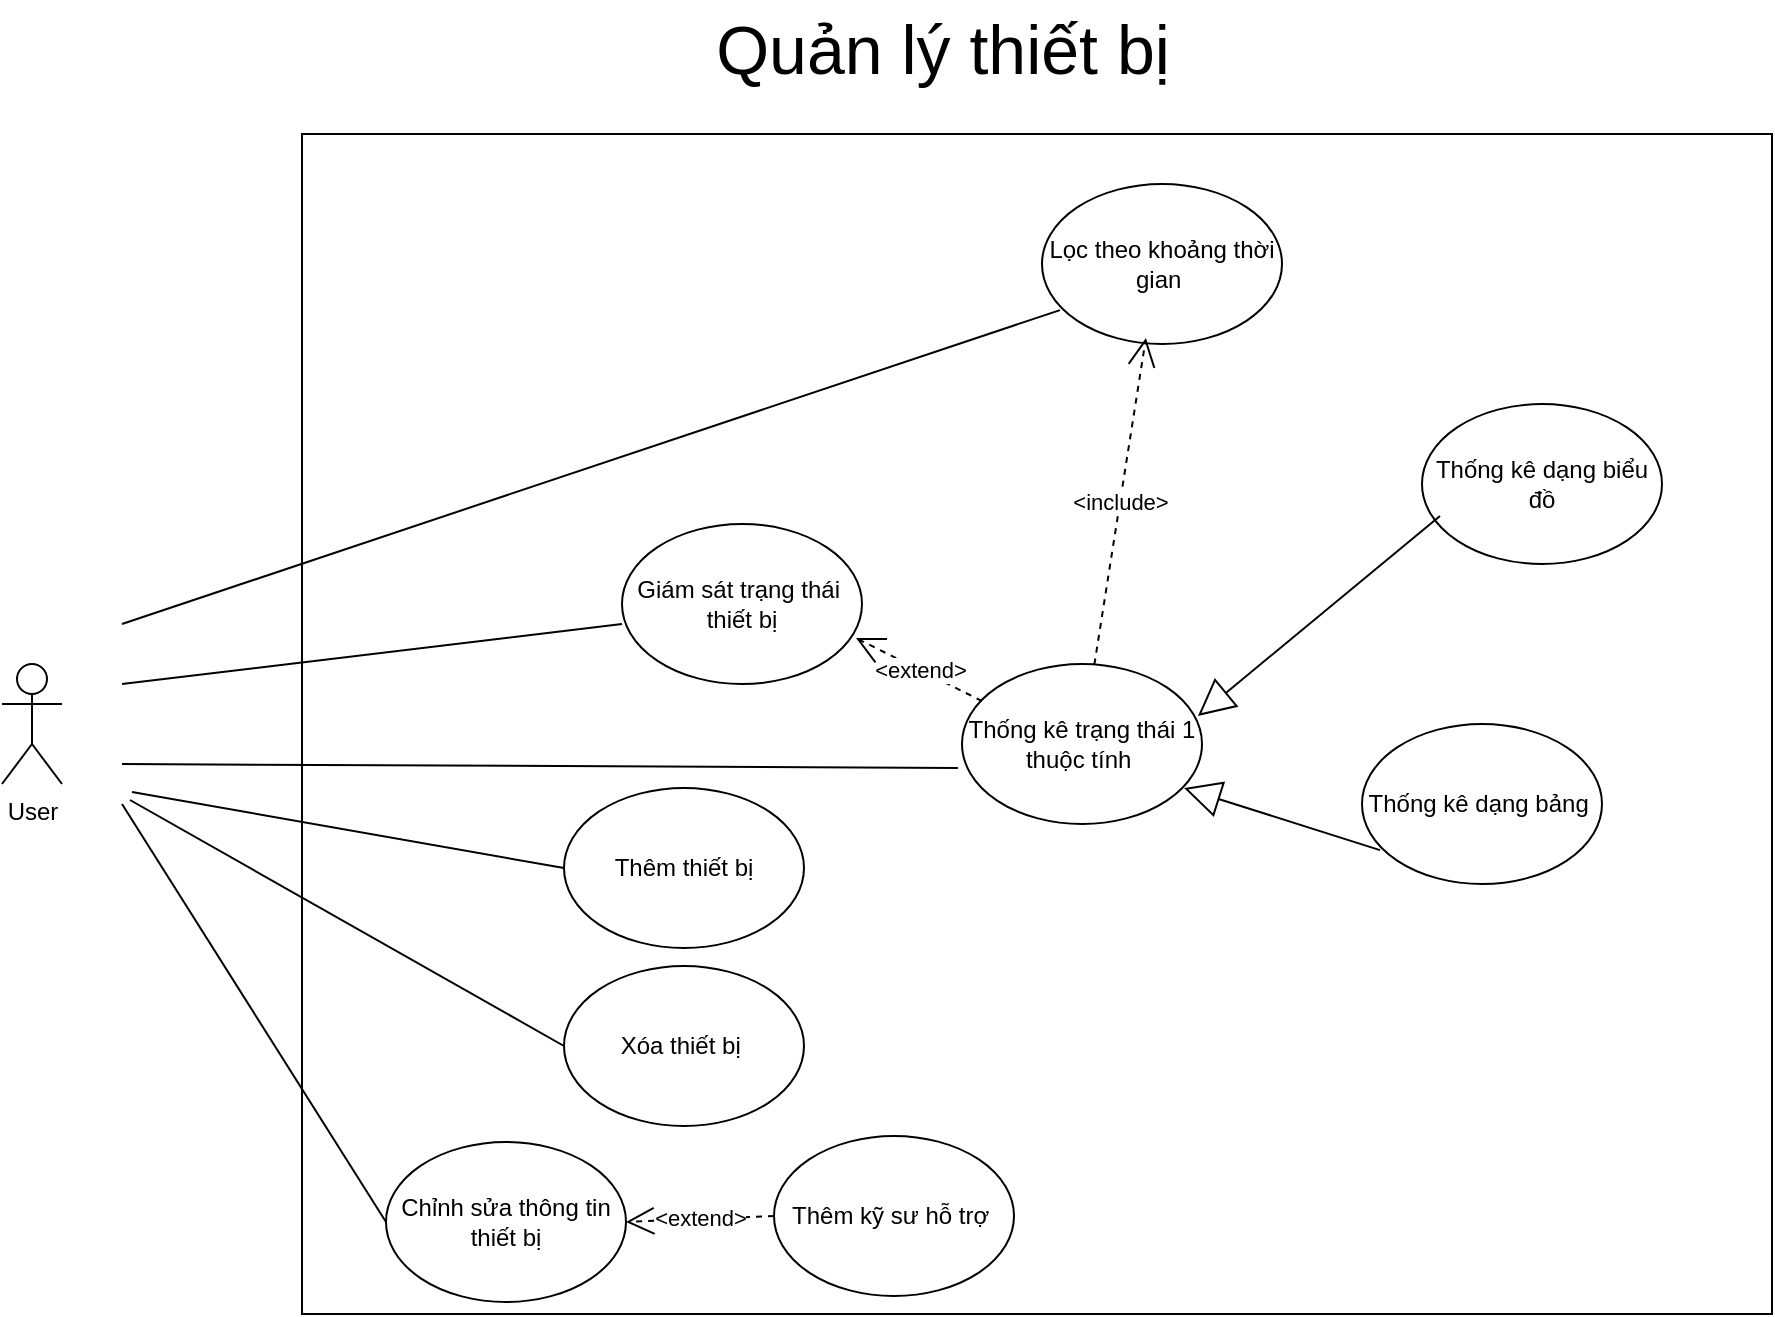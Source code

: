 <mxfile version="27.1.3">
  <diagram name="Page-1" id="5wTvq_2eRhftYejyZUud">
    <mxGraphModel dx="1226" dy="1060" grid="0" gridSize="10" guides="1" tooltips="1" connect="1" arrows="1" fold="1" page="0" pageScale="1" pageWidth="850" pageHeight="1100" math="0" shadow="0">
      <root>
        <mxCell id="0" />
        <mxCell id="1" parent="0" />
        <mxCell id="MLd2HIcP6WJ21AjdGupA-10" value="User" style="shape=umlActor;verticalLabelPosition=bottom;verticalAlign=top;html=1;outlineConnect=0;" parent="1" vertex="1">
          <mxGeometry x="20" y="250" width="30" height="60" as="geometry" />
        </mxCell>
        <mxCell id="MLd2HIcP6WJ21AjdGupA-20" value="" style="html=1;whiteSpace=wrap;movable=1;resizable=1;rotatable=1;deletable=1;editable=1;locked=0;connectable=1;" parent="1" vertex="1">
          <mxGeometry x="170" y="-15" width="735" height="590" as="geometry" />
        </mxCell>
        <mxCell id="MLd2HIcP6WJ21AjdGupA-22" value="Lọc theo khoảng thời gian&amp;nbsp;" style="ellipse;whiteSpace=wrap;html=1;" parent="1" vertex="1">
          <mxGeometry x="540" y="10" width="120" height="80" as="geometry" />
        </mxCell>
        <mxCell id="MLd2HIcP6WJ21AjdGupA-23" value="Giám sát trạng thái&amp;nbsp; thiết bị" style="ellipse;whiteSpace=wrap;html=1;" parent="1" vertex="1">
          <mxGeometry x="330" y="180" width="120" height="80" as="geometry" />
        </mxCell>
        <mxCell id="MLd2HIcP6WJ21AjdGupA-24" value="Thống kê dạng biểu đồ" style="ellipse;whiteSpace=wrap;html=1;" parent="1" vertex="1">
          <mxGeometry x="730" y="120" width="120" height="80" as="geometry" />
        </mxCell>
        <mxCell id="MLd2HIcP6WJ21AjdGupA-25" value="Thống kê trạng thái 1 thuộc tính&amp;nbsp;" style="ellipse;whiteSpace=wrap;html=1;" parent="1" vertex="1">
          <mxGeometry x="500" y="250" width="120" height="80" as="geometry" />
        </mxCell>
        <mxCell id="MLd2HIcP6WJ21AjdGupA-26" value="Thống kê dạng bảng&amp;nbsp;" style="ellipse;whiteSpace=wrap;html=1;" parent="1" vertex="1">
          <mxGeometry x="700" y="280" width="120" height="80" as="geometry" />
        </mxCell>
        <mxCell id="MLd2HIcP6WJ21AjdGupA-27" value="Chỉnh sửa thông tin thiết bị" style="ellipse;whiteSpace=wrap;html=1;" parent="1" vertex="1">
          <mxGeometry x="212" y="489" width="120" height="80" as="geometry" />
        </mxCell>
        <mxCell id="MLd2HIcP6WJ21AjdGupA-28" value="Thêm kỹ sư hỗ trợ&amp;nbsp;" style="ellipse;whiteSpace=wrap;html=1;" parent="1" vertex="1">
          <mxGeometry x="406" y="486" width="120" height="80" as="geometry" />
        </mxCell>
        <mxCell id="MLd2HIcP6WJ21AjdGupA-35" value="" style="endArrow=none;html=1;rounded=0;" parent="1" edge="1">
          <mxGeometry width="50" height="50" relative="1" as="geometry">
            <mxPoint x="80" y="260" as="sourcePoint" />
            <mxPoint x="330" y="230" as="targetPoint" />
          </mxGeometry>
        </mxCell>
        <mxCell id="MLd2HIcP6WJ21AjdGupA-37" value="" style="endArrow=none;html=1;rounded=0;exitX=-0.017;exitY=0.65;exitDx=0;exitDy=0;exitPerimeter=0;" parent="1" source="MLd2HIcP6WJ21AjdGupA-25" edge="1">
          <mxGeometry width="50" height="50" relative="1" as="geometry">
            <mxPoint x="250" y="330" as="sourcePoint" />
            <mxPoint x="80" y="300" as="targetPoint" />
          </mxGeometry>
        </mxCell>
        <mxCell id="MLd2HIcP6WJ21AjdGupA-38" value="" style="endArrow=block;endSize=16;endFill=0;html=1;rounded=0;entryX=0.983;entryY=0.325;entryDx=0;entryDy=0;entryPerimeter=0;exitX=0.075;exitY=0.7;exitDx=0;exitDy=0;exitPerimeter=0;" parent="1" source="MLd2HIcP6WJ21AjdGupA-24" target="MLd2HIcP6WJ21AjdGupA-25" edge="1">
          <mxGeometry width="160" relative="1" as="geometry">
            <mxPoint x="690" y="195" as="sourcePoint" />
            <mxPoint x="588.96" y="365" as="targetPoint" />
          </mxGeometry>
        </mxCell>
        <mxCell id="MLd2HIcP6WJ21AjdGupA-39" value="" style="endArrow=block;endSize=16;endFill=0;html=1;rounded=0;entryX=0.925;entryY=0.775;entryDx=0;entryDy=0;entryPerimeter=0;exitX=0.075;exitY=0.788;exitDx=0;exitDy=0;exitPerimeter=0;" parent="1" source="MLd2HIcP6WJ21AjdGupA-26" target="MLd2HIcP6WJ21AjdGupA-25" edge="1">
          <mxGeometry width="160" relative="1" as="geometry">
            <mxPoint x="540" y="390" as="sourcePoint" />
            <mxPoint x="700" y="390" as="targetPoint" />
          </mxGeometry>
        </mxCell>
        <mxCell id="MLd2HIcP6WJ21AjdGupA-42" value="" style="endArrow=none;html=1;rounded=0;entryX=0;entryY=0.5;entryDx=0;entryDy=0;" parent="1" target="MLd2HIcP6WJ21AjdGupA-27" edge="1">
          <mxGeometry width="50" height="50" relative="1" as="geometry">
            <mxPoint x="80" y="320" as="sourcePoint" />
            <mxPoint x="260" y="360" as="targetPoint" />
          </mxGeometry>
        </mxCell>
        <mxCell id="MLd2HIcP6WJ21AjdGupA-43" value="&amp;lt;extend&amp;gt;" style="endArrow=open;endSize=12;dashed=1;html=1;rounded=0;exitX=0.258;exitY=0.088;exitDx=0;exitDy=0;exitPerimeter=0;entryX=0.975;entryY=0.713;entryDx=0;entryDy=0;entryPerimeter=0;" parent="1" target="MLd2HIcP6WJ21AjdGupA-23" edge="1">
          <mxGeometry width="160" relative="1" as="geometry">
            <mxPoint x="510.0" y="268.52" as="sourcePoint" />
            <mxPoint x="589.04" y="171.48" as="targetPoint" />
          </mxGeometry>
        </mxCell>
        <mxCell id="MLd2HIcP6WJ21AjdGupA-44" value="&amp;lt;include&amp;gt;" style="endArrow=open;endSize=12;dashed=1;html=1;rounded=0;entryX=0.433;entryY=0.963;entryDx=0;entryDy=0;entryPerimeter=0;" parent="1" source="MLd2HIcP6WJ21AjdGupA-25" target="MLd2HIcP6WJ21AjdGupA-22" edge="1">
          <mxGeometry width="160" relative="1" as="geometry">
            <mxPoint x="530" y="190" as="sourcePoint" />
            <mxPoint x="690" y="190" as="targetPoint" />
          </mxGeometry>
        </mxCell>
        <mxCell id="MLd2HIcP6WJ21AjdGupA-49" value="&amp;lt;extend&amp;gt;" style="endArrow=open;endSize=12;dashed=1;html=1;rounded=0;exitX=0;exitY=0.5;exitDx=0;exitDy=0;entryX=1;entryY=0.5;entryDx=0;entryDy=0;" parent="1" source="MLd2HIcP6WJ21AjdGupA-28" target="MLd2HIcP6WJ21AjdGupA-27" edge="1">
          <mxGeometry width="160" relative="1" as="geometry">
            <mxPoint x="370" y="450" as="sourcePoint" />
            <mxPoint x="530" y="450" as="targetPoint" />
          </mxGeometry>
        </mxCell>
        <mxCell id="MLd2HIcP6WJ21AjdGupA-51" value="" style="endArrow=none;html=1;rounded=0;entryX=0.075;entryY=0.788;entryDx=0;entryDy=0;entryPerimeter=0;" parent="1" target="MLd2HIcP6WJ21AjdGupA-22" edge="1">
          <mxGeometry width="50" height="50" relative="1" as="geometry">
            <mxPoint x="80" y="230" as="sourcePoint" />
            <mxPoint x="500" y="70" as="targetPoint" />
          </mxGeometry>
        </mxCell>
        <mxCell id="MLd2HIcP6WJ21AjdGupA-53" value="Quản lý thiết bị" style="text;html=1;align=center;verticalAlign=middle;resizable=0;points=[];autosize=1;strokeColor=none;fillColor=none;fontSize=34;" parent="1" vertex="1">
          <mxGeometry x="365" y="-82" width="250" height="50" as="geometry" />
        </mxCell>
        <mxCell id="vXXz84ZG_KnzZF2bRZkx-3" value="Thêm thiết bị" style="ellipse;whiteSpace=wrap;html=1;" parent="1" vertex="1">
          <mxGeometry x="301" y="312" width="120" height="80" as="geometry" />
        </mxCell>
        <mxCell id="vXXz84ZG_KnzZF2bRZkx-5" value="Xóa thiết bị&amp;nbsp;" style="ellipse;whiteSpace=wrap;html=1;" parent="1" vertex="1">
          <mxGeometry x="301" y="401" width="120" height="80" as="geometry" />
        </mxCell>
        <mxCell id="w_HMCl4WLqSo3EZiLewO-1" style="rounded=0;orthogonalLoop=1;jettySize=auto;html=1;entryX=0;entryY=0.5;entryDx=0;entryDy=0;endArrow=none;startFill=0;" edge="1" parent="1" target="vXXz84ZG_KnzZF2bRZkx-3">
          <mxGeometry relative="1" as="geometry">
            <mxPoint x="85" y="314" as="sourcePoint" />
          </mxGeometry>
        </mxCell>
        <mxCell id="w_HMCl4WLqSo3EZiLewO-2" style="rounded=0;orthogonalLoop=1;jettySize=auto;html=1;entryX=0;entryY=0.5;entryDx=0;entryDy=0;endArrow=none;startFill=0;" edge="1" parent="1" target="vXXz84ZG_KnzZF2bRZkx-5">
          <mxGeometry relative="1" as="geometry">
            <mxPoint x="84" y="318" as="sourcePoint" />
          </mxGeometry>
        </mxCell>
      </root>
    </mxGraphModel>
  </diagram>
</mxfile>
